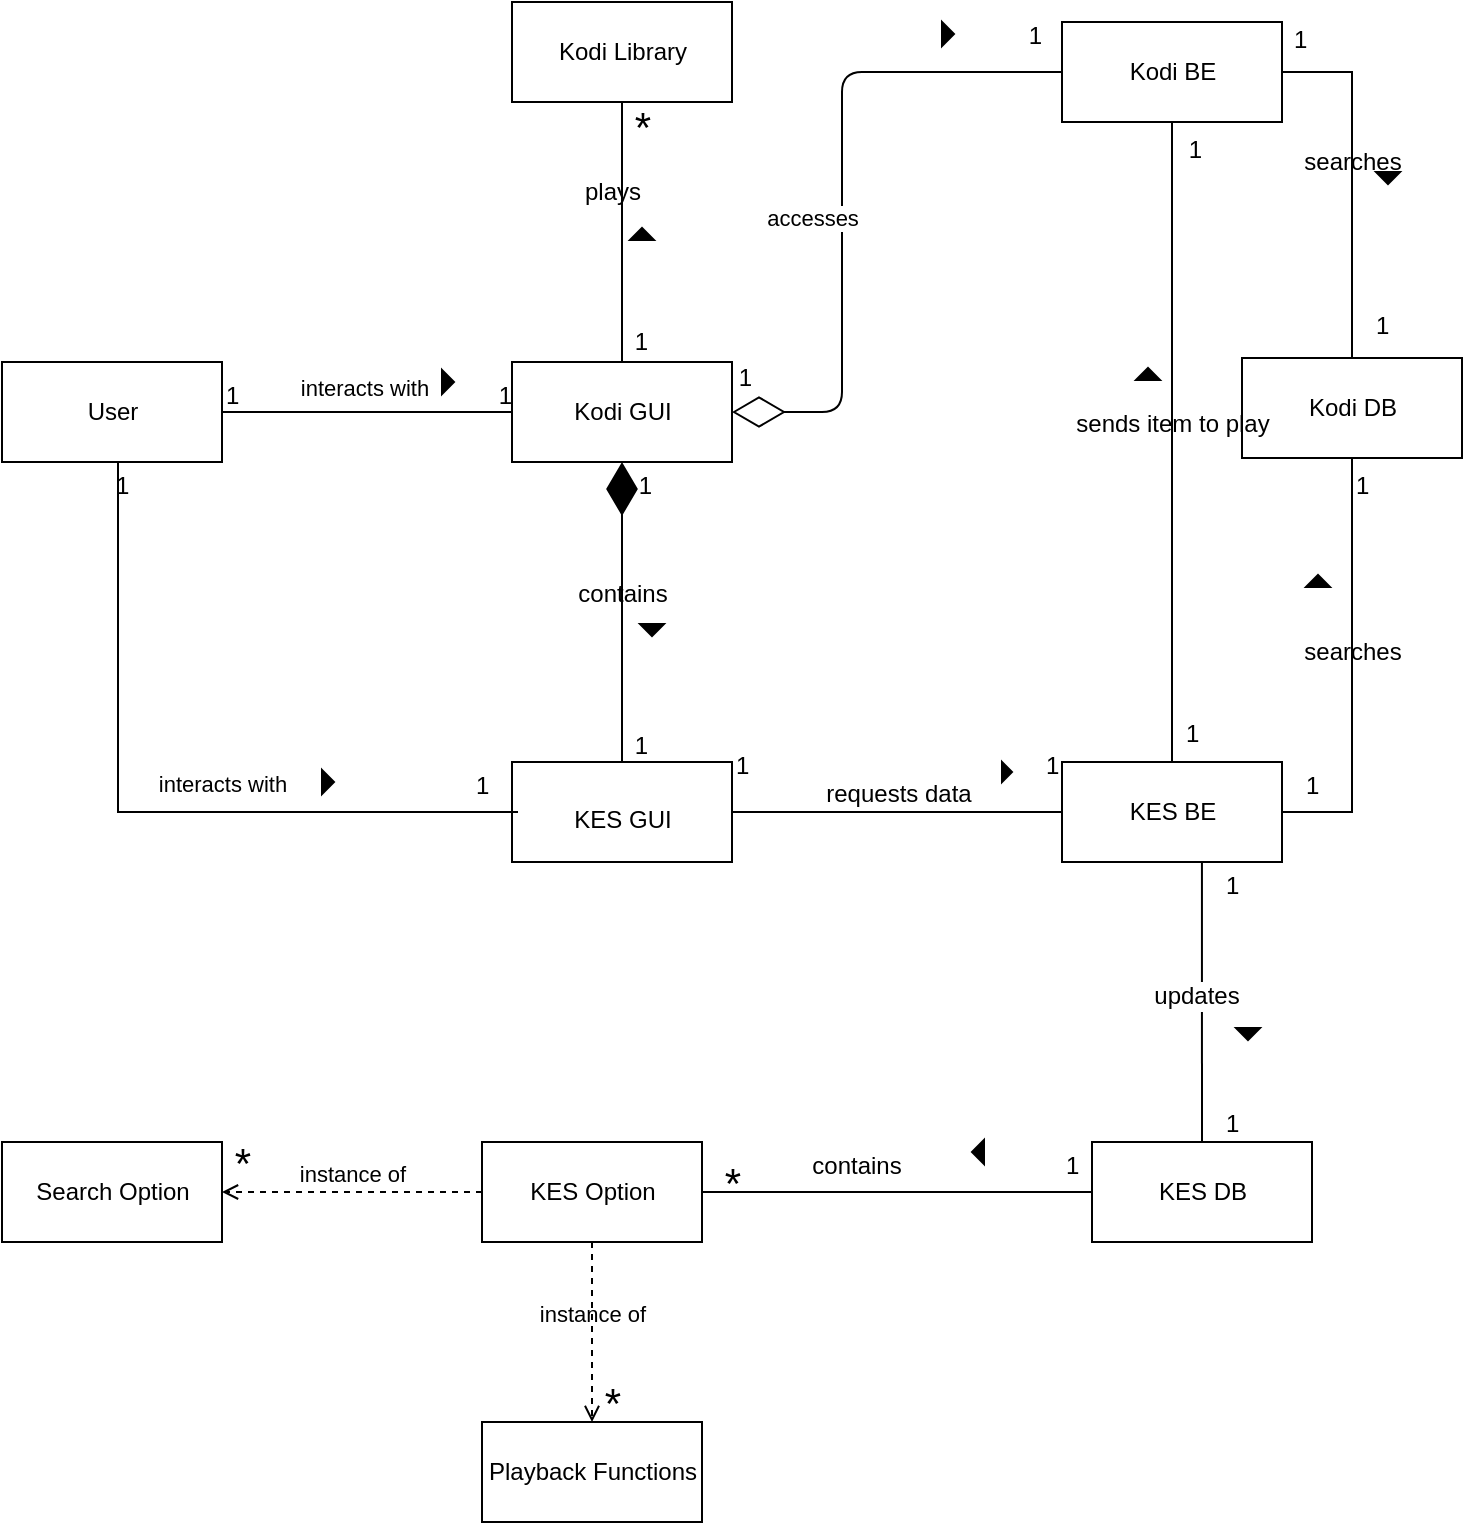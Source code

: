 <mxfile>
    <diagram id="5QyvUhvtowPXvdwHoXW4" name="Page-1">
        <mxGraphModel dx="1770" dy="984" grid="1" gridSize="10" guides="1" tooltips="1" connect="1" arrows="1" fold="1" page="1" pageScale="1" pageWidth="850" pageHeight="1100" math="0" shadow="0">
            <root>
                <mxCell id="0"/>
                <mxCell id="1" parent="0"/>
                <mxCell id="6" value="User" style="html=1;" parent="1" vertex="1">
                    <mxGeometry x="90" y="290" width="110" height="50" as="geometry"/>
                </mxCell>
                <mxCell id="7" value="Kodi GUI" style="html=1;" parent="1" vertex="1">
                    <mxGeometry x="345" y="290" width="110" height="50" as="geometry"/>
                </mxCell>
                <mxCell id="9" value="Kodi Library" style="html=1;" parent="1" vertex="1">
                    <mxGeometry x="345" y="110" width="110" height="50" as="geometry"/>
                </mxCell>
                <mxCell id="17" value="interacts with" style="endArrow=none;html=1;rounded=0;align=center;verticalAlign=top;endFill=0;labelBackgroundColor=none;exitX=1;exitY=0.5;exitDx=0;exitDy=0;entryX=0;entryY=0.5;entryDx=0;entryDy=0;" parent="1" source="6" target="7" edge="1">
                    <mxGeometry x="-0.022" y="25" relative="1" as="geometry">
                        <mxPoint x="310" y="700" as="sourcePoint"/>
                        <mxPoint x="510" y="700" as="targetPoint"/>
                        <mxPoint as="offset"/>
                    </mxGeometry>
                </mxCell>
                <mxCell id="18" value="1" style="resizable=0;html=1;align=left;verticalAlign=bottom;labelBackgroundColor=none;" parent="17" connectable="0" vertex="1">
                    <mxGeometry x="-1" relative="1" as="geometry"/>
                </mxCell>
                <mxCell id="20" value="1" style="resizable=0;html=1;align=right;verticalAlign=bottom;labelBackgroundColor=none;" parent="17" connectable="0" vertex="1">
                    <mxGeometry x="1" relative="1" as="geometry"/>
                </mxCell>
                <mxCell id="25" value="accesses" style="endArrow=diamondThin;endFill=0;endSize=24;html=1;entryX=1;entryY=0.5;entryDx=0;entryDy=0;exitX=0;exitY=0.5;exitDx=0;exitDy=0;" parent="1" source="93" target="7" edge="1">
                    <mxGeometry x="0.091" y="-15" width="160" relative="1" as="geometry">
                        <mxPoint x="60" y="690" as="sourcePoint"/>
                        <mxPoint x="220" y="690" as="targetPoint"/>
                        <mxPoint as="offset"/>
                        <Array as="points">
                            <mxPoint x="510" y="145"/>
                            <mxPoint x="510" y="315"/>
                        </Array>
                    </mxGeometry>
                </mxCell>
                <mxCell id="29" value="*" style="text;html=1;align=center;verticalAlign=middle;resizable=0;points=[];autosize=1;strokeColor=none;fillColor=none;fontSize=21;" parent="1" vertex="1">
                    <mxGeometry x="395" y="152" width="30" height="40" as="geometry"/>
                </mxCell>
                <mxCell id="30" value="&lt;font style=&quot;font-size: 12px;&quot;&gt;KES GUI&lt;/font&gt;" style="html=1;fontSize=21;" parent="1" vertex="1">
                    <mxGeometry x="345" y="490" width="110" height="50" as="geometry"/>
                </mxCell>
                <mxCell id="31" value="KES Option" style="html=1;fontSize=12;" parent="1" vertex="1">
                    <mxGeometry x="330" y="680" width="110" height="50" as="geometry"/>
                </mxCell>
                <mxCell id="32" value="" style="triangle;aspect=fixed;fillColor=strokeColor;fontSize=12;" parent="1" vertex="1">
                    <mxGeometry x="310" y="294" width="6" height="12" as="geometry"/>
                </mxCell>
                <mxCell id="33" value="contains" style="startArrow=diamondThin;endFill=1;endArrow=none;html=1;rounded=0;align=center;verticalAlign=bottom;labelBackgroundColor=none;fontSize=12;exitX=0.5;exitY=1;exitDx=0;exitDy=0;entryX=0.5;entryY=0;entryDx=0;entryDy=0;startSize=24;" parent="1" source="7" target="30" edge="1">
                    <mxGeometry relative="1" as="geometry">
                        <mxPoint x="145" y="442" as="sourcePoint"/>
                        <mxPoint x="285" y="442" as="targetPoint"/>
                    </mxGeometry>
                </mxCell>
                <mxCell id="34" value="" style="triangle;aspect=fixed;fillColor=strokeColor;fontSize=12;rotation=0;" parent="1" vertex="1">
                    <mxGeometry x="560" y="120" width="6" height="12" as="geometry"/>
                </mxCell>
                <mxCell id="38" value="" style="triangle;aspect=fixed;fillColor=strokeColor;fontSize=12;" parent="1" vertex="1">
                    <mxGeometry x="250" y="494" width="6" height="12" as="geometry"/>
                </mxCell>
                <mxCell id="39" value="&lt;span style=&quot;font-size: 11px;&quot;&gt;interacts with&lt;/span&gt;" style="endArrow=none;html=1;rounded=0;align=center;verticalAlign=bottom;labelBackgroundColor=none;fontSize=12;exitX=0.5;exitY=1;exitDx=0;exitDy=0;entryX=0;entryY=0.5;entryDx=0;entryDy=0;" parent="1" edge="1">
                    <mxGeometry x="0.211" y="5" relative="1" as="geometry">
                        <mxPoint x="148" y="340" as="sourcePoint"/>
                        <mxPoint x="348" y="515" as="targetPoint"/>
                        <Array as="points">
                            <mxPoint x="148" y="515"/>
                        </Array>
                        <mxPoint as="offset"/>
                    </mxGeometry>
                </mxCell>
                <mxCell id="41" value="KES BE" style="html=1;" parent="1" vertex="1">
                    <mxGeometry x="620" y="490" width="110" height="50" as="geometry"/>
                </mxCell>
                <mxCell id="42" value="KES DB" style="html=1;" parent="1" vertex="1">
                    <mxGeometry x="635" y="680" width="110" height="50" as="geometry"/>
                </mxCell>
                <mxCell id="43" value="Kodi DB" style="html=1;" parent="1" vertex="1">
                    <mxGeometry x="710" y="288" width="110" height="50" as="geometry"/>
                </mxCell>
                <mxCell id="44" value="" style="triangle;aspect=fixed;fillColor=strokeColor;fontSize=12;rotation=-90;" parent="1" vertex="1">
                    <mxGeometry x="407" y="220" width="6" height="12" as="geometry"/>
                </mxCell>
                <mxCell id="45" value="plays" style="endArrow=none;html=1;rounded=0;align=center;verticalAlign=bottom;labelBackgroundColor=none;fontSize=12;exitX=0.5;exitY=1;exitDx=0;exitDy=0;entryX=0.5;entryY=0;entryDx=0;entryDy=0;" parent="1" source="9" target="7" edge="1">
                    <mxGeometry x="-0.167" y="-5" relative="1" as="geometry">
                        <mxPoint x="485" y="102" as="sourcePoint"/>
                        <mxPoint x="625" y="102" as="targetPoint"/>
                        <Array as="points"/>
                        <mxPoint as="offset"/>
                    </mxGeometry>
                </mxCell>
                <mxCell id="46" value="" style="triangle;aspect=fixed;fillColor=strokeColor;fontSize=12;" parent="1" vertex="1">
                    <mxGeometry x="590" y="490" width="5" height="10" as="geometry"/>
                </mxCell>
                <mxCell id="47" value="requests data" style="endArrow=none;html=1;rounded=0;align=center;verticalAlign=bottom;labelBackgroundColor=none;fontSize=12;exitX=1;exitY=0.5;exitDx=0;exitDy=0;entryX=0;entryY=0.5;entryDx=0;entryDy=0;" parent="1" source="30" target="41" edge="1">
                    <mxGeometry relative="1" as="geometry">
                        <mxPoint x="530" y="512" as="sourcePoint"/>
                        <mxPoint x="670" y="512" as="targetPoint"/>
                    </mxGeometry>
                </mxCell>
                <mxCell id="48" value="" style="triangle;aspect=fixed;fillColor=strokeColor;fontSize=12;rotation=-90;" parent="1" vertex="1">
                    <mxGeometry x="745" y="393.5" width="6" height="12" as="geometry"/>
                </mxCell>
                <mxCell id="49" value="searches" style="endArrow=none;html=1;rounded=0;align=center;verticalAlign=bottom;labelBackgroundColor=none;fontSize=12;exitX=0.5;exitY=1;exitDx=0;exitDy=0;entryX=1;entryY=0.5;entryDx=0;entryDy=0;" parent="1" source="43" target="41" edge="1">
                    <mxGeometry relative="1" as="geometry">
                        <mxPoint x="320" y="752" as="sourcePoint"/>
                        <mxPoint x="460" y="752" as="targetPoint"/>
                        <Array as="points">
                            <mxPoint x="765" y="515"/>
                        </Array>
                        <mxPoint as="offset"/>
                    </mxGeometry>
                </mxCell>
                <mxCell id="52" value="1" style="resizable=0;html=1;align=right;verticalAlign=bottom;labelBackgroundColor=none;" parent="1" connectable="0" vertex="1">
                    <mxGeometry x="413" y="288" as="geometry"/>
                </mxCell>
                <mxCell id="55" value="1" style="resizable=0;html=1;align=right;verticalAlign=bottom;labelBackgroundColor=none;" parent="1" connectable="0" vertex="1">
                    <mxGeometry x="465" y="306" as="geometry"/>
                </mxCell>
                <mxCell id="56" value="1" style="resizable=0;html=1;align=right;verticalAlign=bottom;labelBackgroundColor=none;" parent="1" connectable="0" vertex="1">
                    <mxGeometry x="415" y="360" as="geometry"/>
                </mxCell>
                <mxCell id="57" value="1" style="resizable=0;html=1;align=right;verticalAlign=bottom;labelBackgroundColor=none;" parent="1" connectable="0" vertex="1">
                    <mxGeometry x="413" y="490" as="geometry"/>
                </mxCell>
                <mxCell id="61" value="1" style="resizable=0;html=1;align=left;verticalAlign=bottom;labelBackgroundColor=none;" parent="1" connectable="0" vertex="1">
                    <mxGeometry x="145" y="360" as="geometry"/>
                </mxCell>
                <mxCell id="62" value="1" style="resizable=0;html=1;align=left;verticalAlign=bottom;labelBackgroundColor=none;" parent="1" connectable="0" vertex="1">
                    <mxGeometry x="325" y="510" as="geometry"/>
                </mxCell>
                <mxCell id="63" value="1" style="resizable=0;html=1;align=left;verticalAlign=bottom;labelBackgroundColor=none;" parent="1" connectable="0" vertex="1">
                    <mxGeometry x="455" y="500" as="geometry"/>
                </mxCell>
                <mxCell id="66" value="1" style="resizable=0;html=1;align=left;verticalAlign=bottom;labelBackgroundColor=none;" parent="1" connectable="0" vertex="1">
                    <mxGeometry x="765" y="360" as="geometry"/>
                </mxCell>
                <mxCell id="67" value="1" style="resizable=0;html=1;align=left;verticalAlign=bottom;labelBackgroundColor=none;" parent="1" connectable="0" vertex="1">
                    <mxGeometry x="680" y="484" as="geometry"/>
                </mxCell>
                <mxCell id="68" value="1" style="resizable=0;html=1;align=left;verticalAlign=bottom;labelBackgroundColor=none;" parent="1" connectable="0" vertex="1">
                    <mxGeometry x="610" y="500" as="geometry"/>
                </mxCell>
                <mxCell id="70" value="" style="triangle;aspect=fixed;fillColor=strokeColor;fontSize=12;rotation=90;" parent="1" vertex="1">
                    <mxGeometry x="710" y="620" width="6" height="12" as="geometry"/>
                </mxCell>
                <mxCell id="77" value="" style="endArrow=none;html=1;rounded=0;align=center;verticalAlign=bottom;labelBackgroundColor=none;fontSize=12;exitX=1;exitY=0.5;exitDx=0;exitDy=0;entryX=0;entryY=0.5;entryDx=0;entryDy=0;" parent="1" source="31" target="42" edge="1">
                    <mxGeometry relative="1" as="geometry">
                        <mxPoint x="220" y="742" as="sourcePoint"/>
                        <mxPoint x="360" y="742" as="targetPoint"/>
                        <Array as="points"/>
                    </mxGeometry>
                </mxCell>
                <mxCell id="78" value="contains" style="edgeLabel;html=1;align=center;verticalAlign=middle;resizable=0;points=[];fontSize=12;" parent="77" vertex="1" connectable="0">
                    <mxGeometry x="-0.368" y="1" relative="1" as="geometry">
                        <mxPoint x="15" y="-12" as="offset"/>
                    </mxGeometry>
                </mxCell>
                <mxCell id="79" value="*" style="text;html=1;align=center;verticalAlign=middle;resizable=0;points=[];autosize=1;strokeColor=none;fillColor=none;fontSize=21;" parent="1" vertex="1">
                    <mxGeometry x="440" y="680" width="30" height="40" as="geometry"/>
                </mxCell>
                <mxCell id="81" value="" style="endArrow=none;html=1;rounded=0;align=center;verticalAlign=bottom;labelBackgroundColor=none;fontSize=12;exitX=0.636;exitY=1;exitDx=0;exitDy=0;exitPerimeter=0;" parent="1" source="41" target="42" edge="1">
                    <mxGeometry relative="1" as="geometry">
                        <mxPoint x="350" y="452" as="sourcePoint"/>
                        <mxPoint x="490" y="452" as="targetPoint"/>
                    </mxGeometry>
                </mxCell>
                <mxCell id="82" value="updates" style="edgeLabel;html=1;align=center;verticalAlign=middle;resizable=0;points=[];fontSize=12;" parent="81" vertex="1" connectable="0">
                    <mxGeometry x="-0.05" y="-3" relative="1" as="geometry">
                        <mxPoint as="offset"/>
                    </mxGeometry>
                </mxCell>
                <mxCell id="85" value="Search Option" style="html=1;fontSize=12;" parent="1" vertex="1">
                    <mxGeometry x="90" y="680" width="110" height="50" as="geometry"/>
                </mxCell>
                <mxCell id="86" value="Playback Functions" style="html=1;fontSize=12;" parent="1" vertex="1">
                    <mxGeometry x="330" y="820" width="110" height="50" as="geometry"/>
                </mxCell>
                <mxCell id="88" value="*" style="text;html=1;align=center;verticalAlign=middle;resizable=0;points=[];autosize=1;strokeColor=none;fillColor=none;fontSize=21;" parent="1" vertex="1">
                    <mxGeometry x="380" y="790" width="30" height="40" as="geometry"/>
                </mxCell>
                <mxCell id="89" value="*" style="text;html=1;align=center;verticalAlign=middle;resizable=0;points=[];autosize=1;strokeColor=none;fillColor=none;fontSize=21;" parent="1" vertex="1">
                    <mxGeometry x="195" y="670" width="30" height="40" as="geometry"/>
                </mxCell>
                <mxCell id="90" value="" style="triangle;aspect=fixed;fillColor=strokeColor;fontSize=12;rotation=-180;" parent="1" vertex="1">
                    <mxGeometry x="575" y="679" width="6" height="12" as="geometry"/>
                </mxCell>
                <mxCell id="91" value="instance of" style="html=1;verticalAlign=bottom;labelBackgroundColor=none;endArrow=open;endFill=0;dashed=1;exitX=0;exitY=0.5;exitDx=0;exitDy=0;" edge="1" parent="1" source="31" target="85">
                    <mxGeometry width="160" relative="1" as="geometry">
                        <mxPoint x="405" y="580" as="sourcePoint"/>
                        <mxPoint x="145" y="600" as="targetPoint"/>
                    </mxGeometry>
                </mxCell>
                <mxCell id="92" value="instance of" style="html=1;verticalAlign=bottom;labelBackgroundColor=none;endArrow=open;endFill=0;dashed=1;exitX=0.5;exitY=1;exitDx=0;exitDy=0;" edge="1" parent="1" source="31" target="86">
                    <mxGeometry width="160" relative="1" as="geometry">
                        <mxPoint x="185" y="870" as="sourcePoint"/>
                        <mxPoint x="55" y="870" as="targetPoint"/>
                    </mxGeometry>
                </mxCell>
                <mxCell id="93" value="Kodi BE" style="html=1;" vertex="1" parent="1">
                    <mxGeometry x="620" y="120" width="110" height="50" as="geometry"/>
                </mxCell>
                <mxCell id="94" value="searches" style="endArrow=none;html=1;rounded=0;align=center;verticalAlign=bottom;labelBackgroundColor=none;fontSize=12;exitX=1;exitY=0.5;exitDx=0;exitDy=0;entryX=0.5;entryY=0;entryDx=0;entryDy=0;" edge="1" parent="1" source="93" target="43">
                    <mxGeometry relative="1" as="geometry">
                        <mxPoint x="685" y="341" as="sourcePoint"/>
                        <mxPoint x="770" y="280" as="targetPoint"/>
                        <mxPoint as="offset"/>
                        <Array as="points">
                            <mxPoint x="765" y="145"/>
                        </Array>
                    </mxGeometry>
                </mxCell>
                <mxCell id="95" value="1" style="resizable=0;html=1;align=right;verticalAlign=bottom;labelBackgroundColor=none;" connectable="0" vertex="1" parent="1">
                    <mxGeometry x="610" y="135" as="geometry"/>
                </mxCell>
                <mxCell id="96" value="" style="triangle;aspect=fixed;fillColor=strokeColor;fontSize=12;rotation=90;" vertex="1" parent="1">
                    <mxGeometry x="780" y="192" width="6" height="12" as="geometry"/>
                </mxCell>
                <mxCell id="97" value="1" style="resizable=0;html=1;align=right;verticalAlign=bottom;labelBackgroundColor=none;" connectable="0" vertex="1" parent="1">
                    <mxGeometry x="690" y="192" as="geometry"/>
                </mxCell>
                <mxCell id="98" value="" style="triangle;aspect=fixed;fillColor=strokeColor;fontSize=12;rotation=90;" vertex="1" parent="1">
                    <mxGeometry x="412" y="418" width="6" height="12" as="geometry"/>
                </mxCell>
                <mxCell id="100" value="sends item to play" style="endArrow=none;html=1;rounded=0;align=center;verticalAlign=bottom;labelBackgroundColor=none;fontSize=12;exitX=0.5;exitY=1;exitDx=0;exitDy=0;entryX=0.5;entryY=0;entryDx=0;entryDy=0;" edge="1" parent="1" source="93" target="41">
                    <mxGeometry relative="1" as="geometry">
                        <mxPoint x="465" y="525" as="sourcePoint"/>
                        <mxPoint x="630" y="525" as="targetPoint"/>
                    </mxGeometry>
                </mxCell>
                <mxCell id="101" value="" style="triangle;aspect=fixed;fillColor=strokeColor;fontSize=12;rotation=-90;" vertex="1" parent="1">
                    <mxGeometry x="660" y="290" width="6" height="12" as="geometry"/>
                </mxCell>
                <mxCell id="102" value="1" style="resizable=0;html=1;align=left;verticalAlign=bottom;labelBackgroundColor=none;" connectable="0" vertex="1" parent="1">
                    <mxGeometry x="700" y="560" as="geometry"/>
                </mxCell>
                <mxCell id="104" value="1" style="resizable=0;html=1;align=left;verticalAlign=bottom;labelBackgroundColor=none;" connectable="0" vertex="1" parent="1">
                    <mxGeometry x="700" y="679" as="geometry"/>
                </mxCell>
                <mxCell id="107" value="1" style="resizable=0;html=1;align=left;verticalAlign=bottom;labelBackgroundColor=none;" connectable="0" vertex="1" parent="1">
                    <mxGeometry x="620" y="700" as="geometry"/>
                </mxCell>
                <mxCell id="110" value="1" style="resizable=0;html=1;align=left;verticalAlign=bottom;labelBackgroundColor=none;" connectable="0" vertex="1" parent="1">
                    <mxGeometry x="740" y="510" as="geometry"/>
                </mxCell>
                <mxCell id="111" value="1" style="resizable=0;html=1;align=left;verticalAlign=bottom;labelBackgroundColor=none;" connectable="0" vertex="1" parent="1">
                    <mxGeometry x="775" y="280" as="geometry"/>
                </mxCell>
                <mxCell id="112" value="1" style="resizable=0;html=1;align=left;verticalAlign=bottom;labelBackgroundColor=none;" connectable="0" vertex="1" parent="1">
                    <mxGeometry x="795" y="390" as="geometry">
                        <mxPoint x="-61" y="-253" as="offset"/>
                    </mxGeometry>
                </mxCell>
            </root>
        </mxGraphModel>
    </diagram>
</mxfile>